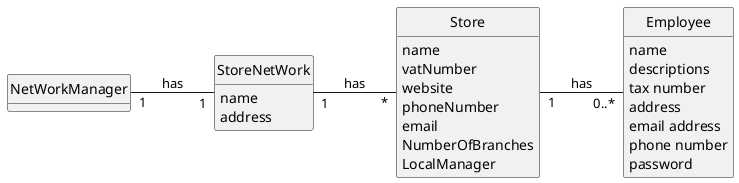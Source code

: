 @startuml
skinparam monochrome true
skinparam packageStyle rectangle
skinparam shadowing false

skinparam classAttributeIconSize 0
hide circle
hide methods
left to right direction


class NetWorkManager{
}

class Store{
name
vatNumber
website
phoneNumber
email
NumberOfBranches
LocalManager
}

class Employee{
    name
    descriptions
    tax number
    address
    email address
    phone number
    password
}
class StoreNetWork{
name
address
}

StoreNetWork "1"--"*" Store : has
Store "1"--"0..*" Employee : has
NetWorkManager "1"--"1" StoreNetWork: has
@enduml